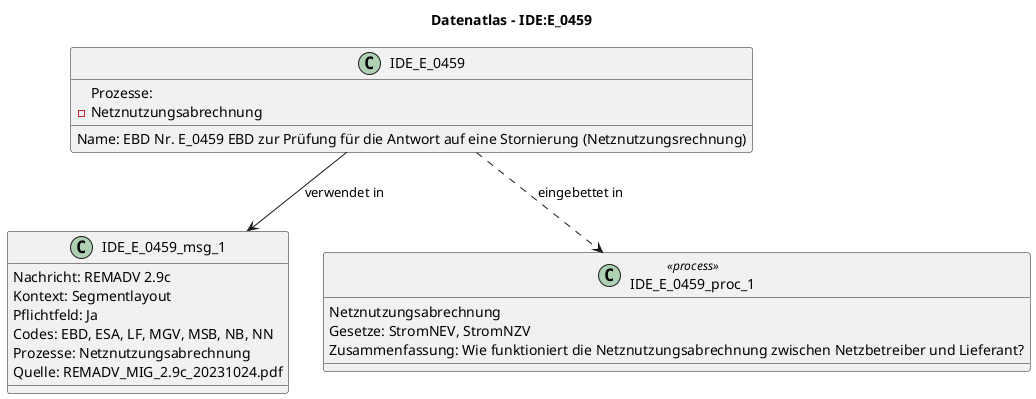 @startuml
title Datenatlas – IDE:E_0459
class IDE_E_0459 {
  Name: EBD Nr. E_0459 EBD zur Prüfung für die Antwort auf eine Stornierung (Netznutzungsrechnung)
  Prozesse:
    - Netznutzungsabrechnung
}
class IDE_E_0459_msg_1 {
  Nachricht: REMADV 2.9c
  Kontext: Segmentlayout
  Pflichtfeld: Ja
  Codes: EBD, ESA, LF, MGV, MSB, NB, NN
  Prozesse: Netznutzungsabrechnung
  Quelle: REMADV_MIG_2.9c_20231024.pdf
}
IDE_E_0459 --> IDE_E_0459_msg_1 : verwendet in
class IDE_E_0459_proc_1 <<process>> {
  Netznutzungsabrechnung
  Gesetze: StromNEV, StromNZV
  Zusammenfassung: Wie funktioniert die Netznutzungsabrechnung zwischen Netzbetreiber und Lieferant?
}
IDE_E_0459 ..> IDE_E_0459_proc_1 : eingebettet in
@enduml